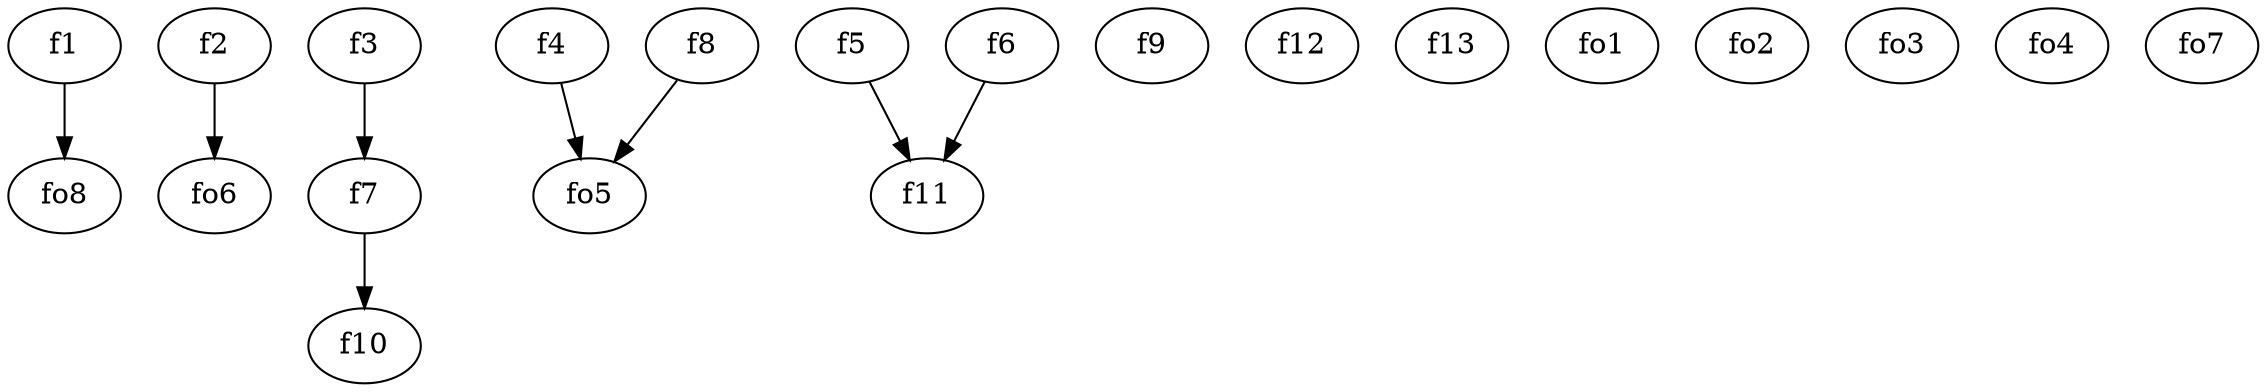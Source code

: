 strict digraph  {
f1;
f2;
f3;
f4;
f5;
f6;
f7;
f8;
f9;
f10;
f11;
f12;
f13;
fo1;
fo2;
fo3;
fo4;
fo5;
fo6;
fo7;
fo8;
f1 -> fo8  [weight=2];
f2 -> fo6  [weight=2];
f3 -> f7  [weight=2];
f4 -> fo5  [weight=2];
f5 -> f11  [weight=2];
f6 -> f11  [weight=2];
f7 -> f10  [weight=2];
f8 -> fo5  [weight=2];
}
